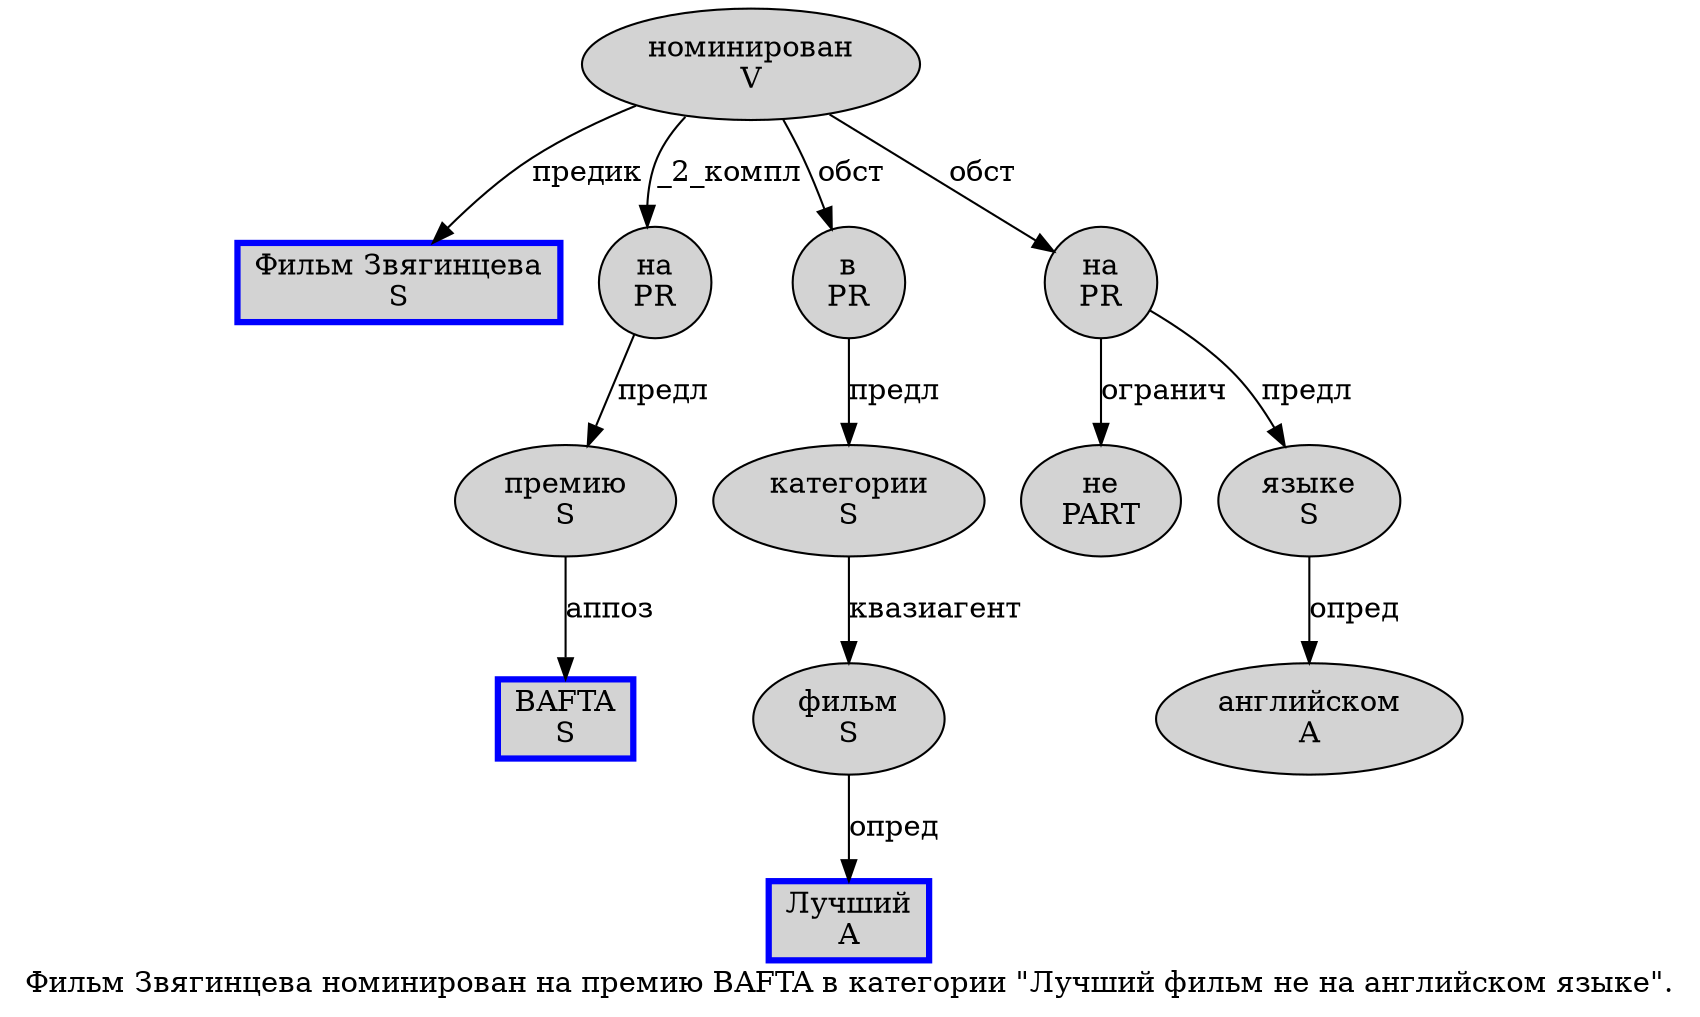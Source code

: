 digraph SENTENCE_551 {
	graph [label="Фильм Звягинцева номинирован на премию BAFTA в категории \"Лучший фильм не на английском языке\"."]
	node [style=filled]
		0 [label="Фильм Звягинцева
S" color=blue fillcolor=lightgray penwidth=3 shape=box]
		1 [label="номинирован
V" color="" fillcolor=lightgray penwidth=1 shape=ellipse]
		2 [label="на
PR" color="" fillcolor=lightgray penwidth=1 shape=ellipse]
		3 [label="премию
S" color="" fillcolor=lightgray penwidth=1 shape=ellipse]
		4 [label="BAFTA
S" color=blue fillcolor=lightgray penwidth=3 shape=box]
		5 [label="в
PR" color="" fillcolor=lightgray penwidth=1 shape=ellipse]
		6 [label="категории
S" color="" fillcolor=lightgray penwidth=1 shape=ellipse]
		8 [label="Лучший
A" color=blue fillcolor=lightgray penwidth=3 shape=box]
		9 [label="фильм
S" color="" fillcolor=lightgray penwidth=1 shape=ellipse]
		10 [label="не
PART" color="" fillcolor=lightgray penwidth=1 shape=ellipse]
		11 [label="на
PR" color="" fillcolor=lightgray penwidth=1 shape=ellipse]
		12 [label="английском
A" color="" fillcolor=lightgray penwidth=1 shape=ellipse]
		13 [label="языке
S" color="" fillcolor=lightgray penwidth=1 shape=ellipse]
			13 -> 12 [label="опред"]
			9 -> 8 [label="опред"]
			3 -> 4 [label="аппоз"]
			6 -> 9 [label="квазиагент"]
			5 -> 6 [label="предл"]
			2 -> 3 [label="предл"]
			11 -> 10 [label="огранич"]
			11 -> 13 [label="предл"]
			1 -> 0 [label="предик"]
			1 -> 2 [label="_2_компл"]
			1 -> 5 [label="обст"]
			1 -> 11 [label="обст"]
}